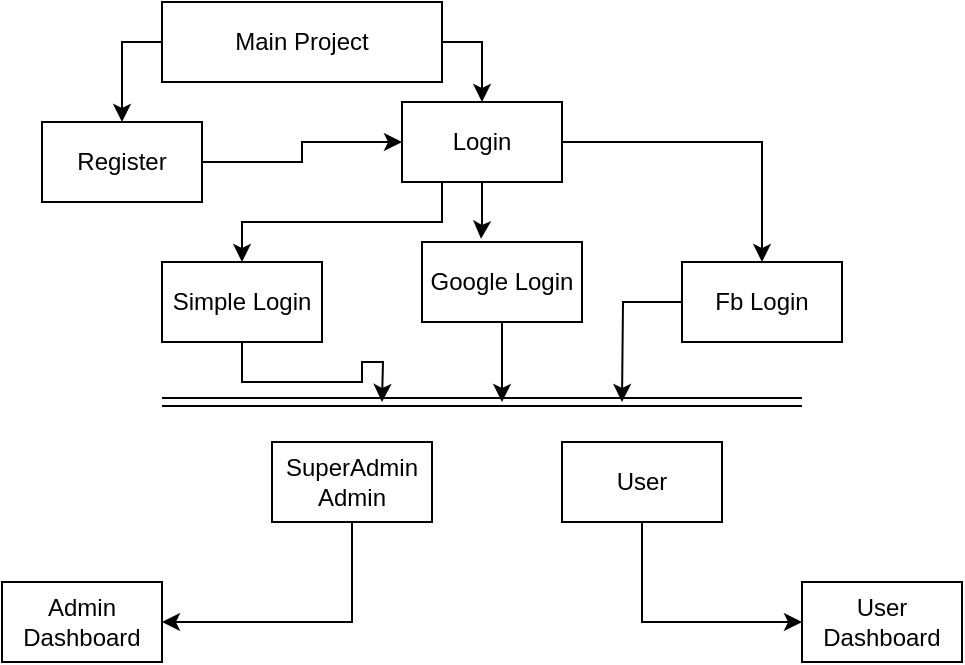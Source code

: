 <mxfile version="24.7.15">
  <diagram name="Page-1" id="3QhnnHt4RwAMMHxWjjTZ">
    <mxGraphModel dx="587" dy="1384" grid="1" gridSize="10" guides="1" tooltips="1" connect="1" arrows="1" fold="1" page="1" pageScale="1" pageWidth="850" pageHeight="1100" math="0" shadow="0">
      <root>
        <mxCell id="0" />
        <mxCell id="1" parent="0" />
        <mxCell id="j-GzD6dtdvJHjIsCCd1G-5" style="edgeStyle=orthogonalEdgeStyle;rounded=0;orthogonalLoop=1;jettySize=auto;html=1;exitX=0;exitY=0.5;exitDx=0;exitDy=0;entryX=0.5;entryY=0;entryDx=0;entryDy=0;" edge="1" parent="1" source="j-GzD6dtdvJHjIsCCd1G-1" target="j-GzD6dtdvJHjIsCCd1G-2">
          <mxGeometry relative="1" as="geometry" />
        </mxCell>
        <mxCell id="j-GzD6dtdvJHjIsCCd1G-6" style="edgeStyle=orthogonalEdgeStyle;rounded=0;orthogonalLoop=1;jettySize=auto;html=1;exitX=1;exitY=0.5;exitDx=0;exitDy=0;entryX=0.5;entryY=0;entryDx=0;entryDy=0;" edge="1" parent="1" source="j-GzD6dtdvJHjIsCCd1G-1" target="j-GzD6dtdvJHjIsCCd1G-4">
          <mxGeometry relative="1" as="geometry" />
        </mxCell>
        <mxCell id="j-GzD6dtdvJHjIsCCd1G-1" value="Main Project" style="rounded=0;whiteSpace=wrap;html=1;" vertex="1" parent="1">
          <mxGeometry x="280" y="-1070" width="140" height="40" as="geometry" />
        </mxCell>
        <mxCell id="j-GzD6dtdvJHjIsCCd1G-7" style="edgeStyle=orthogonalEdgeStyle;rounded=0;orthogonalLoop=1;jettySize=auto;html=1;exitX=1;exitY=0.5;exitDx=0;exitDy=0;entryX=0;entryY=0.5;entryDx=0;entryDy=0;" edge="1" parent="1" source="j-GzD6dtdvJHjIsCCd1G-2" target="j-GzD6dtdvJHjIsCCd1G-4">
          <mxGeometry relative="1" as="geometry" />
        </mxCell>
        <mxCell id="j-GzD6dtdvJHjIsCCd1G-2" value="Register" style="rounded=0;whiteSpace=wrap;html=1;" vertex="1" parent="1">
          <mxGeometry x="220" y="-1010" width="80" height="40" as="geometry" />
        </mxCell>
        <mxCell id="j-GzD6dtdvJHjIsCCd1G-3" style="edgeStyle=orthogonalEdgeStyle;rounded=0;orthogonalLoop=1;jettySize=auto;html=1;exitX=0.5;exitY=1;exitDx=0;exitDy=0;" edge="1" parent="1" source="j-GzD6dtdvJHjIsCCd1G-2" target="j-GzD6dtdvJHjIsCCd1G-2">
          <mxGeometry relative="1" as="geometry" />
        </mxCell>
        <mxCell id="j-GzD6dtdvJHjIsCCd1G-13" style="edgeStyle=orthogonalEdgeStyle;rounded=0;orthogonalLoop=1;jettySize=auto;html=1;exitX=1;exitY=0.5;exitDx=0;exitDy=0;entryX=0.5;entryY=0;entryDx=0;entryDy=0;" edge="1" parent="1" source="j-GzD6dtdvJHjIsCCd1G-4" target="j-GzD6dtdvJHjIsCCd1G-10">
          <mxGeometry relative="1" as="geometry" />
        </mxCell>
        <mxCell id="j-GzD6dtdvJHjIsCCd1G-14" style="edgeStyle=orthogonalEdgeStyle;rounded=0;orthogonalLoop=1;jettySize=auto;html=1;exitX=0.25;exitY=1;exitDx=0;exitDy=0;entryX=0.5;entryY=0;entryDx=0;entryDy=0;" edge="1" parent="1" source="j-GzD6dtdvJHjIsCCd1G-4" target="j-GzD6dtdvJHjIsCCd1G-8">
          <mxGeometry relative="1" as="geometry" />
        </mxCell>
        <mxCell id="j-GzD6dtdvJHjIsCCd1G-4" value="Login" style="rounded=0;whiteSpace=wrap;html=1;" vertex="1" parent="1">
          <mxGeometry x="400" y="-1020" width="80" height="40" as="geometry" />
        </mxCell>
        <mxCell id="j-GzD6dtdvJHjIsCCd1G-19" style="edgeStyle=orthogonalEdgeStyle;rounded=0;orthogonalLoop=1;jettySize=auto;html=1;exitX=0.5;exitY=1;exitDx=0;exitDy=0;" edge="1" parent="1" source="j-GzD6dtdvJHjIsCCd1G-8">
          <mxGeometry relative="1" as="geometry">
            <mxPoint x="390" y="-870" as="targetPoint" />
          </mxGeometry>
        </mxCell>
        <mxCell id="j-GzD6dtdvJHjIsCCd1G-8" value="Simple Login" style="rounded=0;whiteSpace=wrap;html=1;" vertex="1" parent="1">
          <mxGeometry x="280" y="-940" width="80" height="40" as="geometry" />
        </mxCell>
        <mxCell id="j-GzD6dtdvJHjIsCCd1G-20" style="edgeStyle=orthogonalEdgeStyle;rounded=0;orthogonalLoop=1;jettySize=auto;html=1;" edge="1" parent="1" source="j-GzD6dtdvJHjIsCCd1G-9">
          <mxGeometry relative="1" as="geometry">
            <mxPoint x="450" y="-870" as="targetPoint" />
          </mxGeometry>
        </mxCell>
        <mxCell id="j-GzD6dtdvJHjIsCCd1G-9" value="Google Login" style="rounded=0;whiteSpace=wrap;html=1;" vertex="1" parent="1">
          <mxGeometry x="410" y="-950" width="80" height="40" as="geometry" />
        </mxCell>
        <mxCell id="j-GzD6dtdvJHjIsCCd1G-21" style="edgeStyle=orthogonalEdgeStyle;rounded=0;orthogonalLoop=1;jettySize=auto;html=1;" edge="1" parent="1" source="j-GzD6dtdvJHjIsCCd1G-10">
          <mxGeometry relative="1" as="geometry">
            <mxPoint x="510" y="-870" as="targetPoint" />
          </mxGeometry>
        </mxCell>
        <mxCell id="j-GzD6dtdvJHjIsCCd1G-10" value="Fb Login" style="rounded=0;whiteSpace=wrap;html=1;" vertex="1" parent="1">
          <mxGeometry x="540" y="-940" width="80" height="40" as="geometry" />
        </mxCell>
        <mxCell id="j-GzD6dtdvJHjIsCCd1G-12" style="edgeStyle=orthogonalEdgeStyle;rounded=0;orthogonalLoop=1;jettySize=auto;html=1;entryX=0.369;entryY=-0.04;entryDx=0;entryDy=0;entryPerimeter=0;" edge="1" parent="1" source="j-GzD6dtdvJHjIsCCd1G-4" target="j-GzD6dtdvJHjIsCCd1G-9">
          <mxGeometry relative="1" as="geometry" />
        </mxCell>
        <mxCell id="j-GzD6dtdvJHjIsCCd1G-24" style="edgeStyle=orthogonalEdgeStyle;rounded=0;orthogonalLoop=1;jettySize=auto;html=1;exitX=0.5;exitY=1;exitDx=0;exitDy=0;entryX=1;entryY=0.5;entryDx=0;entryDy=0;" edge="1" parent="1" source="j-GzD6dtdvJHjIsCCd1G-15" target="j-GzD6dtdvJHjIsCCd1G-22">
          <mxGeometry relative="1" as="geometry" />
        </mxCell>
        <mxCell id="j-GzD6dtdvJHjIsCCd1G-15" value="SuperAdmin&lt;div&gt;Admin&lt;/div&gt;" style="rounded=0;whiteSpace=wrap;html=1;" vertex="1" parent="1">
          <mxGeometry x="335" y="-850" width="80" height="40" as="geometry" />
        </mxCell>
        <mxCell id="j-GzD6dtdvJHjIsCCd1G-25" style="edgeStyle=orthogonalEdgeStyle;rounded=0;orthogonalLoop=1;jettySize=auto;html=1;exitX=0.5;exitY=1;exitDx=0;exitDy=0;entryX=0;entryY=0.5;entryDx=0;entryDy=0;" edge="1" parent="1" source="j-GzD6dtdvJHjIsCCd1G-16" target="j-GzD6dtdvJHjIsCCd1G-23">
          <mxGeometry relative="1" as="geometry" />
        </mxCell>
        <mxCell id="j-GzD6dtdvJHjIsCCd1G-16" value="User" style="rounded=0;whiteSpace=wrap;html=1;" vertex="1" parent="1">
          <mxGeometry x="480" y="-850" width="80" height="40" as="geometry" />
        </mxCell>
        <mxCell id="j-GzD6dtdvJHjIsCCd1G-18" value="" style="shape=link;html=1;rounded=0;" edge="1" parent="1">
          <mxGeometry width="100" relative="1" as="geometry">
            <mxPoint x="280" y="-870" as="sourcePoint" />
            <mxPoint x="600" y="-870" as="targetPoint" />
          </mxGeometry>
        </mxCell>
        <mxCell id="j-GzD6dtdvJHjIsCCd1G-22" value="Admin Dashboard" style="rounded=0;whiteSpace=wrap;html=1;" vertex="1" parent="1">
          <mxGeometry x="200" y="-780" width="80" height="40" as="geometry" />
        </mxCell>
        <mxCell id="j-GzD6dtdvJHjIsCCd1G-23" value="User Dashboard" style="rounded=0;whiteSpace=wrap;html=1;" vertex="1" parent="1">
          <mxGeometry x="600" y="-780" width="80" height="40" as="geometry" />
        </mxCell>
      </root>
    </mxGraphModel>
  </diagram>
</mxfile>
